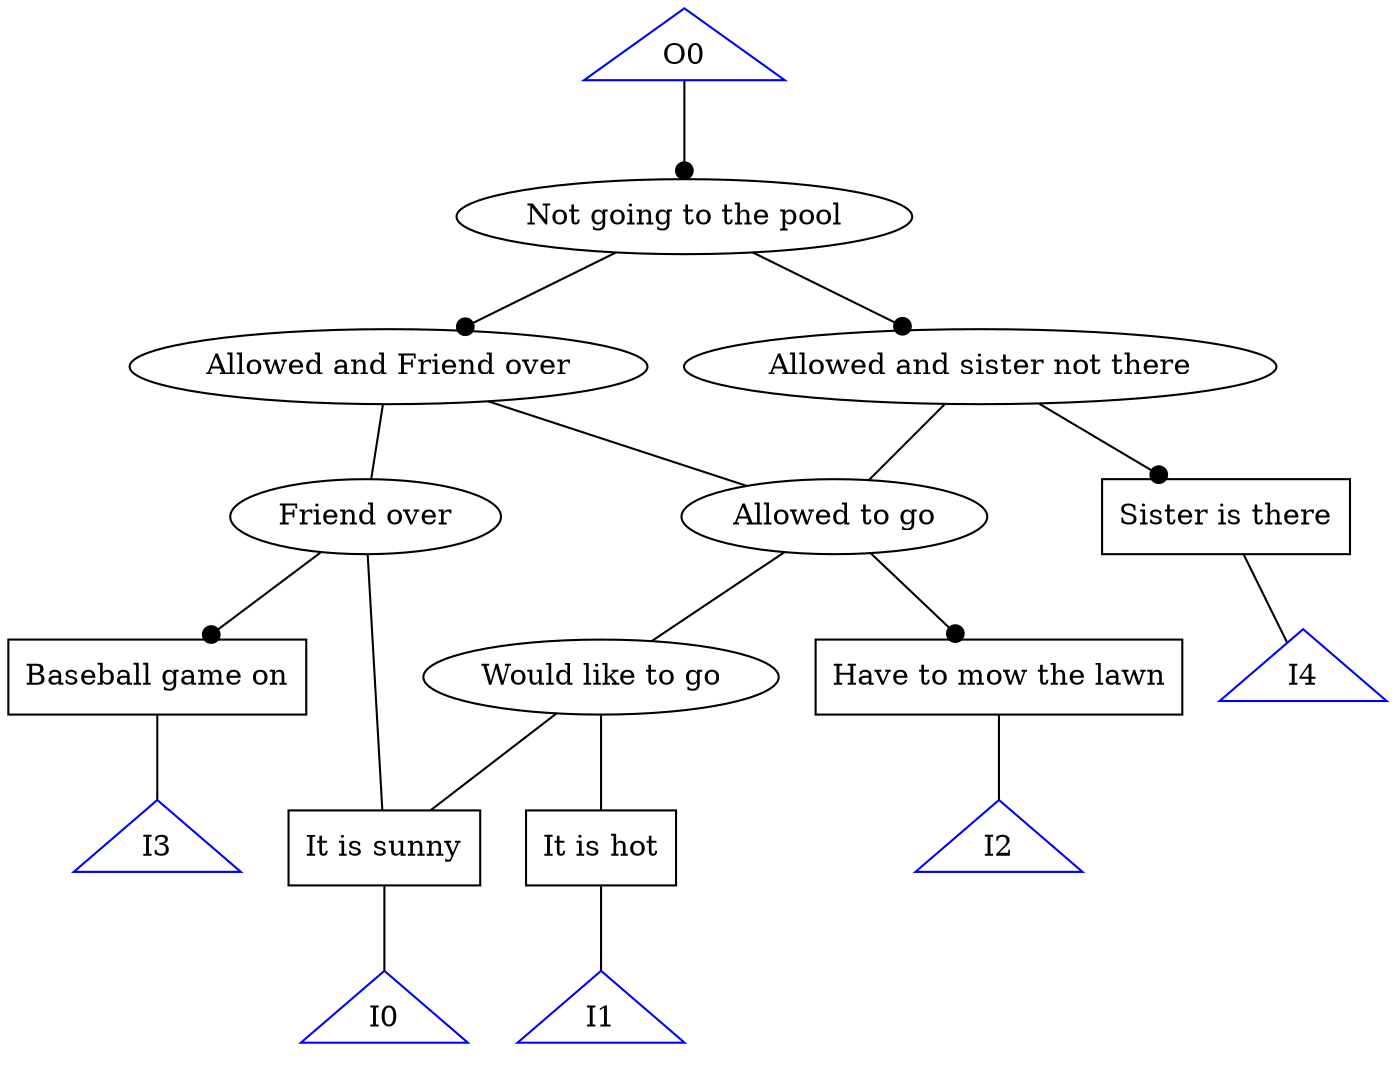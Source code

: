 digraph "aig3.aag" {
"It is sunny"[shape=box];
I0[shape=triangle,color=blue];
"It is sunny"->I0[arrowhead=none];
"It is hot"[shape=box];
I1[shape=triangle,color=blue];
"It is hot"->I1[arrowhead=none];
"Have to mow the lawn"[shape=box];
I2[shape=triangle,color=blue];
"Have to mow the lawn"->I2[arrowhead=none];
"Baseball game on"[shape=box];
I3[shape=triangle,color=blue];
"Baseball game on"->I3[arrowhead=none];
"Sister is there"[shape=box];
I4[shape=triangle,color=blue];
"Sister is there"->I4[arrowhead=none];
"Would like to go"->"It is sunny"[arrowhead=none];
"Would like to go"->"It is hot"[arrowhead=none];
"Friend over"->"It is sunny"[arrowhead=none];
"Friend over"->"Baseball game on"[arrowhead=dot];
"Allowed to go"->"Have to mow the lawn"[arrowhead=dot];
"Allowed to go"->"Would like to go"[arrowhead=none];
"Allowed and Friend over"->"Allowed to go"[arrowhead=none];
"Allowed and Friend over"->"Friend over"[arrowhead=none];
"Allowed and sister not there"->"Allowed to go"[arrowhead=none];
"Allowed and sister not there"->"Sister is there"[arrowhead=dot];
"Not going to the pool"->"Allowed and Friend over"[arrowhead=dot];
"Not going to the pool"->"Allowed and sister not there"[arrowhead=dot];
O0[shape=triangle,color=blue];
O0 -> "Not going to the pool"[arrowhead=dot];
}
